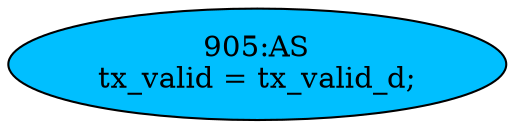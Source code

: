 strict digraph "" {
	node [label="\N"];
	"905:AS"	 [ast="<pyverilog.vparser.ast.Assign object at 0x7f55d3d0eb50>",
		def_var="['tx_valid']",
		fillcolor=deepskyblue,
		label="905:AS
tx_valid = tx_valid_d;",
		statements="[]",
		style=filled,
		typ=Assign,
		use_var="['tx_valid_d']"];
}
